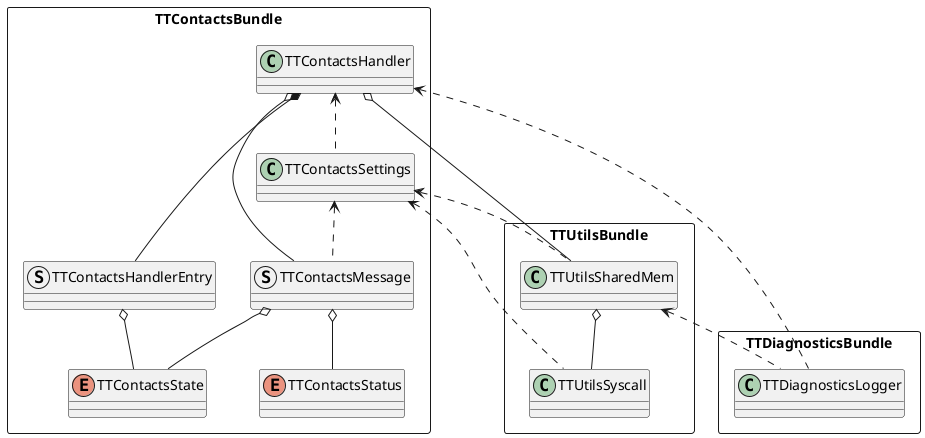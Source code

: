 @startuml

package TTContactsBundle <<Rectangle>> {
  class TTContactsHandler
  struct TTContactsHandlerEntry
  struct TTContactsMessage
  class TTContactsSettings
  enum TTContactsStatus
  enum TTContactsState
}

package TTDiagnosticsBundle <<Rectangle>> {
  class TTDiagnosticsLogger
}

package TTUtilsBundle <<Rectangle>> {
  class TTUtilsSyscall
  class TTUtilsSharedMem
}

TTContactsHandler o-- TTContactsMessage
TTContactsHandler o-- TTUtilsSharedMem
TTContactsHandler *-- TTContactsHandlerEntry
TTContactsHandler <.. TTDiagnosticsLogger
TTContactsHandler <.. TTContactsSettings
TTContactsSettings <.. TTUtilsSyscall
TTContactsSettings <.. TTUtilsSharedMem
TTContactsSettings <.. TTContactsMessage
TTContactsMessage o-- TTContactsStatus
TTContactsMessage o-- TTContactsState
TTUtilsSharedMem o-- TTUtilsSyscall
TTUtilsSharedMem <.. TTDiagnosticsLogger
TTContactsHandlerEntry o-- TTContactsState

@enduml
